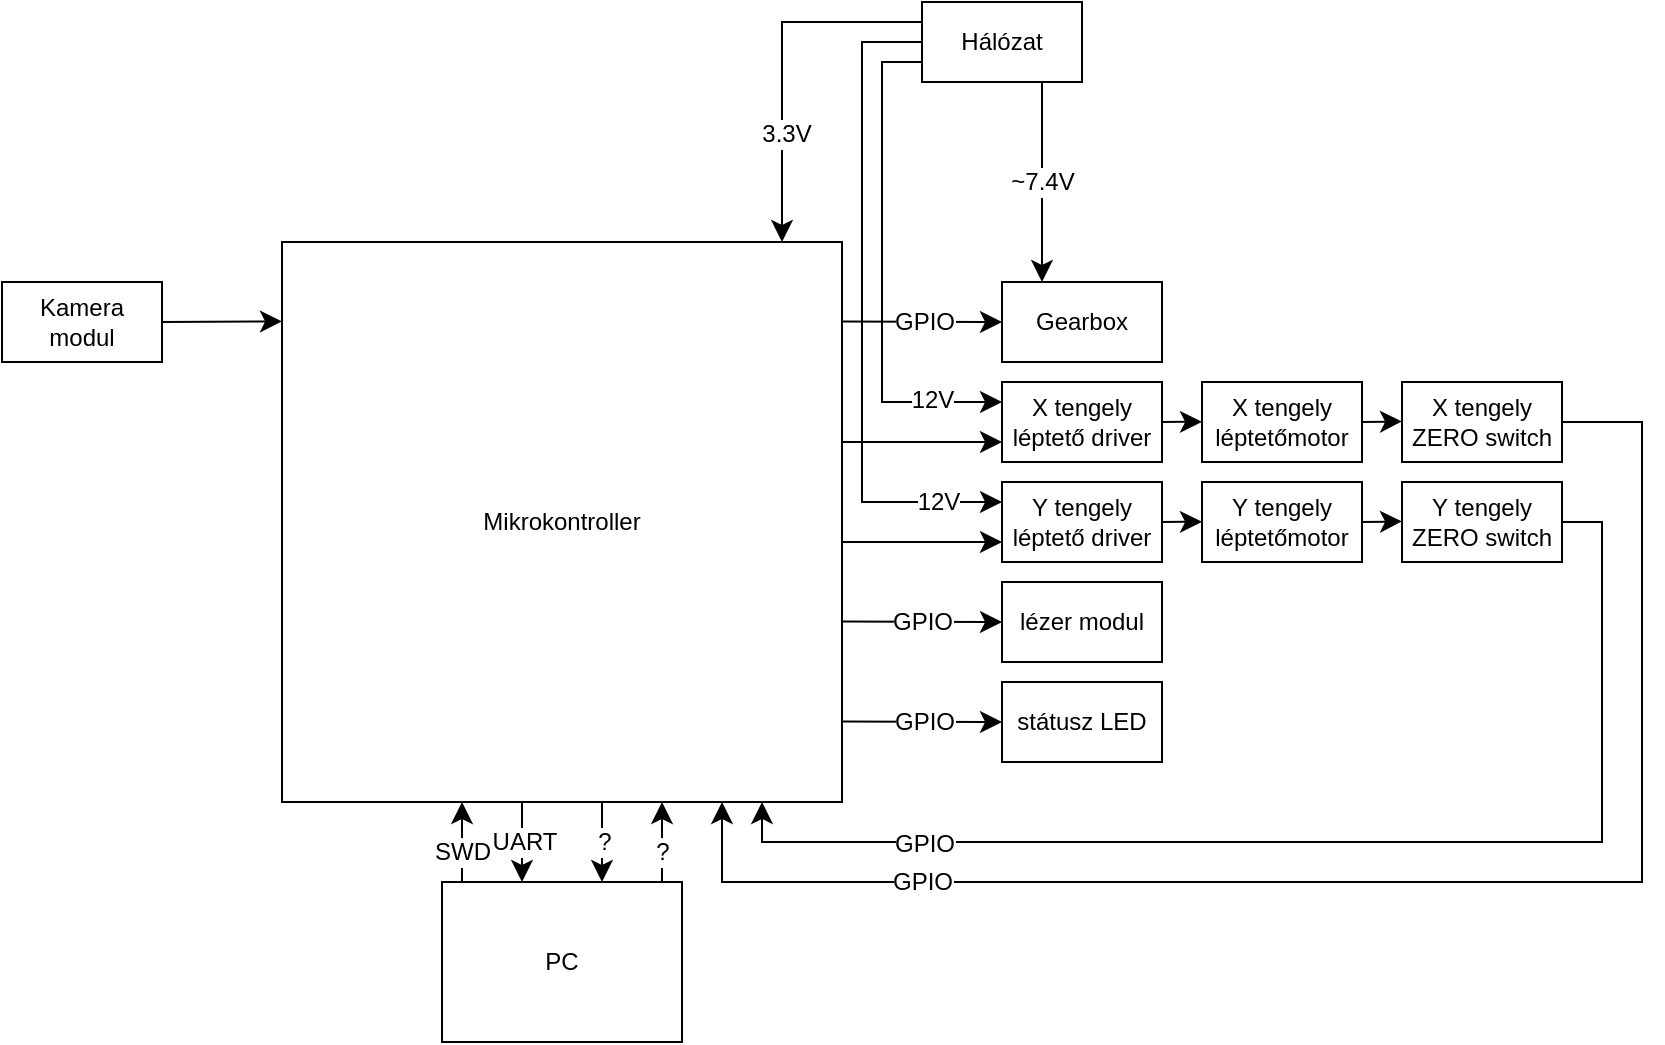 <mxfile version="24.2.1" type="device">
  <diagram name="1 oldal" id="2jW0gN1ypWtgPTo5McSA">
    <mxGraphModel dx="2954" dy="1156" grid="1" gridSize="10" guides="1" tooltips="1" connect="1" arrows="1" fold="1" page="1" pageScale="1" pageWidth="850" pageHeight="550" math="0" shadow="0">
      <root>
        <mxCell id="0" />
        <mxCell id="1" parent="0" />
        <mxCell id="2nWe9rFN-lTKXM6QB6ID-2" value="Mikrokontroller" style="rounded=0;whiteSpace=wrap;html=1;" parent="1" vertex="1">
          <mxGeometry x="140" y="120" width="280" height="280" as="geometry" />
        </mxCell>
        <mxCell id="2nWe9rFN-lTKXM6QB6ID-4" value="X tengely léptetőmotor" style="rounded=0;whiteSpace=wrap;html=1;" parent="1" vertex="1">
          <mxGeometry x="600" y="190" width="80" height="40" as="geometry" />
        </mxCell>
        <mxCell id="2nWe9rFN-lTKXM6QB6ID-5" value="Y&amp;nbsp;tengely léptetőmotor" style="rounded=0;whiteSpace=wrap;html=1;" parent="1" vertex="1">
          <mxGeometry x="600" y="240" width="80" height="40" as="geometry" />
        </mxCell>
        <mxCell id="2nWe9rFN-lTKXM6QB6ID-6" value="Kamera modul" style="rounded=0;whiteSpace=wrap;html=1;" parent="1" vertex="1">
          <mxGeometry y="140" width="80" height="40" as="geometry" />
        </mxCell>
        <mxCell id="2nWe9rFN-lTKXM6QB6ID-7" value="lézer modul" style="rounded=0;whiteSpace=wrap;html=1;" parent="1" vertex="1">
          <mxGeometry x="500" y="290" width="80" height="40" as="geometry" />
        </mxCell>
        <mxCell id="2nWe9rFN-lTKXM6QB6ID-10" value="státusz LED" style="rounded=0;whiteSpace=wrap;html=1;" parent="1" vertex="1">
          <mxGeometry x="500" y="340" width="80" height="40" as="geometry" />
        </mxCell>
        <mxCell id="2nWe9rFN-lTKXM6QB6ID-12" value="Gearbox" style="rounded=0;whiteSpace=wrap;html=1;" parent="1" vertex="1">
          <mxGeometry x="500" y="140" width="80" height="40" as="geometry" />
        </mxCell>
        <mxCell id="raoc9Awid6QkaCW7WIx8-2" value="PC" style="rounded=0;whiteSpace=wrap;html=1;" parent="1" vertex="1">
          <mxGeometry x="220" y="440" width="120" height="80" as="geometry" />
        </mxCell>
        <mxCell id="raoc9Awid6QkaCW7WIx8-5" value="" style="endArrow=classic;html=1;rounded=0;fontSize=12;startSize=8;endSize=8;exitX=1;exitY=0.5;exitDx=0;exitDy=0;" parent="1" source="2nWe9rFN-lTKXM6QB6ID-6" edge="1">
          <mxGeometry width="50" height="50" relative="1" as="geometry">
            <mxPoint x="100" y="159.71" as="sourcePoint" />
            <mxPoint x="140" y="159.71" as="targetPoint" />
          </mxGeometry>
        </mxCell>
        <mxCell id="raoc9Awid6QkaCW7WIx8-8" value="" style="endArrow=classic;html=1;rounded=0;fontSize=12;startSize=8;endSize=8;" parent="1" edge="1">
          <mxGeometry width="50" height="50" relative="1" as="geometry">
            <mxPoint x="230" y="440" as="sourcePoint" />
            <mxPoint x="230" y="400" as="targetPoint" />
          </mxGeometry>
        </mxCell>
        <mxCell id="raoc9Awid6QkaCW7WIx8-49" value="SWD" style="edgeLabel;html=1;align=center;verticalAlign=middle;resizable=0;points=[];fontSize=12;" parent="raoc9Awid6QkaCW7WIx8-8" vertex="1" connectable="0">
          <mxGeometry x="-0.183" relative="1" as="geometry">
            <mxPoint y="1" as="offset" />
          </mxGeometry>
        </mxCell>
        <mxCell id="raoc9Awid6QkaCW7WIx8-9" value="" style="endArrow=classic;html=1;rounded=0;fontSize=12;startSize=8;endSize=8;" parent="1" edge="1">
          <mxGeometry width="50" height="50" relative="1" as="geometry">
            <mxPoint x="260" y="400" as="sourcePoint" />
            <mxPoint x="260" y="440" as="targetPoint" />
          </mxGeometry>
        </mxCell>
        <mxCell id="raoc9Awid6QkaCW7WIx8-48" value="UART" style="edgeLabel;html=1;align=center;verticalAlign=middle;resizable=0;points=[];fontSize=12;" parent="raoc9Awid6QkaCW7WIx8-9" vertex="1" connectable="0">
          <mxGeometry x="-0.017" y="1" relative="1" as="geometry">
            <mxPoint as="offset" />
          </mxGeometry>
        </mxCell>
        <mxCell id="raoc9Awid6QkaCW7WIx8-13" value="" style="endArrow=classic;html=1;rounded=0;fontSize=12;startSize=8;endSize=8;entryX=0;entryY=0.5;entryDx=0;entryDy=0;" parent="1" target="2nWe9rFN-lTKXM6QB6ID-12" edge="1">
          <mxGeometry width="50" height="50" relative="1" as="geometry">
            <mxPoint x="420" y="159.71" as="sourcePoint" />
            <mxPoint x="460" y="159.71" as="targetPoint" />
          </mxGeometry>
        </mxCell>
        <mxCell id="raoc9Awid6QkaCW7WIx8-53" value="GPIO" style="edgeLabel;html=1;align=center;verticalAlign=middle;resizable=0;points=[];fontSize=12;" parent="raoc9Awid6QkaCW7WIx8-13" vertex="1" connectable="0">
          <mxGeometry x="0.185" y="-1" relative="1" as="geometry">
            <mxPoint x="-7" y="-1" as="offset" />
          </mxGeometry>
        </mxCell>
        <mxCell id="raoc9Awid6QkaCW7WIx8-14" value="" style="endArrow=classic;html=1;rounded=0;fontSize=12;startSize=8;endSize=8;" parent="1" edge="1">
          <mxGeometry width="50" height="50" relative="1" as="geometry">
            <mxPoint x="580" y="210" as="sourcePoint" />
            <mxPoint x="600" y="209.87" as="targetPoint" />
          </mxGeometry>
        </mxCell>
        <mxCell id="raoc9Awid6QkaCW7WIx8-15" value="" style="endArrow=classic;html=1;rounded=0;fontSize=12;startSize=8;endSize=8;" parent="1" edge="1">
          <mxGeometry width="50" height="50" relative="1" as="geometry">
            <mxPoint x="580" y="260" as="sourcePoint" />
            <mxPoint x="600" y="259.87" as="targetPoint" />
          </mxGeometry>
        </mxCell>
        <mxCell id="raoc9Awid6QkaCW7WIx8-16" value="" style="endArrow=classic;html=1;rounded=0;fontSize=12;startSize=8;endSize=8;entryX=0;entryY=0.5;entryDx=0;entryDy=0;" parent="1" target="2nWe9rFN-lTKXM6QB6ID-7" edge="1">
          <mxGeometry width="50" height="50" relative="1" as="geometry">
            <mxPoint x="420" y="309.71" as="sourcePoint" />
            <mxPoint x="460" y="309.71" as="targetPoint" />
          </mxGeometry>
        </mxCell>
        <mxCell id="raoc9Awid6QkaCW7WIx8-54" value="GPIO" style="edgeLabel;html=1;align=center;verticalAlign=middle;resizable=0;points=[];fontSize=12;" parent="raoc9Awid6QkaCW7WIx8-16" vertex="1" connectable="0">
          <mxGeometry x="-0.055" y="-2" relative="1" as="geometry">
            <mxPoint x="2" y="-2" as="offset" />
          </mxGeometry>
        </mxCell>
        <mxCell id="raoc9Awid6QkaCW7WIx8-17" value="" style="endArrow=classic;html=1;rounded=0;fontSize=12;startSize=8;endSize=8;entryX=0;entryY=0.5;entryDx=0;entryDy=0;" parent="1" target="2nWe9rFN-lTKXM6QB6ID-10" edge="1">
          <mxGeometry width="50" height="50" relative="1" as="geometry">
            <mxPoint x="420" y="359.71" as="sourcePoint" />
            <mxPoint x="460" y="359.71" as="targetPoint" />
          </mxGeometry>
        </mxCell>
        <mxCell id="raoc9Awid6QkaCW7WIx8-55" value="GPIO" style="edgeLabel;html=1;align=center;verticalAlign=middle;resizable=0;points=[];fontSize=12;" parent="raoc9Awid6QkaCW7WIx8-17" vertex="1" connectable="0">
          <mxGeometry x="0.085" y="-3" relative="1" as="geometry">
            <mxPoint x="-3" y="-3" as="offset" />
          </mxGeometry>
        </mxCell>
        <mxCell id="raoc9Awid6QkaCW7WIx8-19" value="X tengely ZERO switch" style="rounded=0;whiteSpace=wrap;html=1;" parent="1" vertex="1">
          <mxGeometry x="700" y="190" width="80" height="40" as="geometry" />
        </mxCell>
        <mxCell id="raoc9Awid6QkaCW7WIx8-20" value="Y&amp;nbsp;tengely ZERO switch" style="rounded=0;whiteSpace=wrap;html=1;" parent="1" vertex="1">
          <mxGeometry x="700" y="240" width="80" height="40" as="geometry" />
        </mxCell>
        <mxCell id="raoc9Awid6QkaCW7WIx8-21" value="" style="endArrow=classic;html=1;rounded=0;fontSize=12;startSize=8;endSize=8;exitX=1;exitY=0.5;exitDx=0;exitDy=0;" parent="1" edge="1">
          <mxGeometry width="50" height="50" relative="1" as="geometry">
            <mxPoint x="780" y="210" as="sourcePoint" />
            <mxPoint x="360" y="400" as="targetPoint" />
            <Array as="points">
              <mxPoint x="820" y="210" />
              <mxPoint x="820" y="440" />
              <mxPoint x="360" y="440" />
            </Array>
          </mxGeometry>
        </mxCell>
        <mxCell id="raoc9Awid6QkaCW7WIx8-57" value="GPIO" style="edgeLabel;html=1;align=center;verticalAlign=middle;resizable=0;points=[];fontSize=12;" parent="raoc9Awid6QkaCW7WIx8-21" vertex="1" connectable="0">
          <mxGeometry x="0.634" y="1" relative="1" as="geometry">
            <mxPoint x="-1" y="-1" as="offset" />
          </mxGeometry>
        </mxCell>
        <mxCell id="raoc9Awid6QkaCW7WIx8-22" value="" style="endArrow=classic;html=1;rounded=0;fontSize=12;startSize=8;endSize=8;" parent="1" edge="1">
          <mxGeometry width="50" height="50" relative="1" as="geometry">
            <mxPoint x="680" y="260" as="sourcePoint" />
            <mxPoint x="700" y="259.71" as="targetPoint" />
          </mxGeometry>
        </mxCell>
        <mxCell id="raoc9Awid6QkaCW7WIx8-24" value="" style="endArrow=classic;html=1;rounded=0;fontSize=12;startSize=8;endSize=8;exitX=1;exitY=0.5;exitDx=0;exitDy=0;" parent="1" source="raoc9Awid6QkaCW7WIx8-20" edge="1">
          <mxGeometry width="50" height="50" relative="1" as="geometry">
            <mxPoint x="670" y="260" as="sourcePoint" />
            <mxPoint x="380" y="400" as="targetPoint" />
            <Array as="points">
              <mxPoint x="800" y="260" />
              <mxPoint x="800" y="420" />
              <mxPoint x="380" y="420" />
            </Array>
          </mxGeometry>
        </mxCell>
        <mxCell id="raoc9Awid6QkaCW7WIx8-56" value="GPIO" style="edgeLabel;html=1;align=center;verticalAlign=middle;resizable=0;points=[];fontSize=12;" parent="raoc9Awid6QkaCW7WIx8-24" vertex="1" connectable="0">
          <mxGeometry x="0.679" y="1" relative="1" as="geometry">
            <mxPoint x="1" as="offset" />
          </mxGeometry>
        </mxCell>
        <mxCell id="raoc9Awid6QkaCW7WIx8-26" value="" style="endArrow=classic;html=1;rounded=0;fontSize=12;startSize=8;endSize=8;" parent="1" edge="1">
          <mxGeometry width="50" height="50" relative="1" as="geometry">
            <mxPoint x="680" y="210" as="sourcePoint" />
            <mxPoint x="700" y="209.72" as="targetPoint" />
          </mxGeometry>
        </mxCell>
        <mxCell id="raoc9Awid6QkaCW7WIx8-29" value="X tengely léptető driver" style="rounded=0;whiteSpace=wrap;html=1;" parent="1" vertex="1">
          <mxGeometry x="500" y="190" width="80" height="40" as="geometry" />
        </mxCell>
        <mxCell id="raoc9Awid6QkaCW7WIx8-30" value="Y&amp;nbsp;tengely léptető driver" style="rounded=0;whiteSpace=wrap;html=1;" parent="1" vertex="1">
          <mxGeometry x="500" y="240" width="80" height="40" as="geometry" />
        </mxCell>
        <mxCell id="raoc9Awid6QkaCW7WIx8-31" value="" style="endArrow=classic;html=1;rounded=0;fontSize=12;startSize=8;endSize=8;" parent="1" edge="1">
          <mxGeometry width="50" height="50" relative="1" as="geometry">
            <mxPoint x="420" y="220" as="sourcePoint" />
            <mxPoint x="500" y="220" as="targetPoint" />
          </mxGeometry>
        </mxCell>
        <mxCell id="raoc9Awid6QkaCW7WIx8-32" value="" style="endArrow=classic;html=1;rounded=0;fontSize=12;startSize=8;endSize=8;entryX=0;entryY=0.75;entryDx=0;entryDy=0;" parent="1" target="raoc9Awid6QkaCW7WIx8-30" edge="1">
          <mxGeometry width="50" height="50" relative="1" as="geometry">
            <mxPoint x="420" y="270.0" as="sourcePoint" />
            <mxPoint x="460" y="270.0" as="targetPoint" />
          </mxGeometry>
        </mxCell>
        <mxCell id="raoc9Awid6QkaCW7WIx8-33" value="Hálózat" style="rounded=0;whiteSpace=wrap;html=1;" parent="1" vertex="1">
          <mxGeometry x="460" width="80" height="40" as="geometry" />
        </mxCell>
        <mxCell id="raoc9Awid6QkaCW7WIx8-36" value="" style="endArrow=classic;html=1;rounded=0;fontSize=12;startSize=8;endSize=8;entryX=0.25;entryY=0;entryDx=0;entryDy=0;exitX=0.75;exitY=1;exitDx=0;exitDy=0;" parent="1" source="raoc9Awid6QkaCW7WIx8-33" target="2nWe9rFN-lTKXM6QB6ID-12" edge="1">
          <mxGeometry width="50" height="50" relative="1" as="geometry">
            <mxPoint x="500" y="50" as="sourcePoint" />
            <mxPoint x="540" y="50" as="targetPoint" />
          </mxGeometry>
        </mxCell>
        <mxCell id="raoc9Awid6QkaCW7WIx8-41" value="~7.4V" style="edgeLabel;html=1;align=center;verticalAlign=middle;resizable=0;points=[];fontSize=12;" parent="raoc9Awid6QkaCW7WIx8-36" vertex="1" connectable="0">
          <mxGeometry x="0.223" y="2" relative="1" as="geometry">
            <mxPoint x="-2" y="-11" as="offset" />
          </mxGeometry>
        </mxCell>
        <mxCell id="raoc9Awid6QkaCW7WIx8-42" value="" style="endArrow=classic;html=1;rounded=0;fontSize=12;startSize=8;endSize=8;exitX=0;exitY=0.5;exitDx=0;exitDy=0;" parent="1" edge="1">
          <mxGeometry width="50" height="50" relative="1" as="geometry">
            <mxPoint x="460" y="10" as="sourcePoint" />
            <mxPoint x="390" y="120" as="targetPoint" />
            <Array as="points">
              <mxPoint x="390" y="10" />
            </Array>
          </mxGeometry>
        </mxCell>
        <mxCell id="raoc9Awid6QkaCW7WIx8-43" value="3.3V" style="edgeLabel;html=1;align=center;verticalAlign=middle;resizable=0;points=[];fontSize=12;" parent="raoc9Awid6QkaCW7WIx8-42" vertex="1" connectable="0">
          <mxGeometry x="0.223" y="2" relative="1" as="geometry">
            <mxPoint y="16" as="offset" />
          </mxGeometry>
        </mxCell>
        <mxCell id="raoc9Awid6QkaCW7WIx8-44" value="" style="endArrow=classic;html=1;rounded=0;fontSize=12;startSize=8;endSize=8;exitX=0;exitY=0.75;exitDx=0;exitDy=0;" parent="1" source="raoc9Awid6QkaCW7WIx8-33" edge="1">
          <mxGeometry width="50" height="50" relative="1" as="geometry">
            <mxPoint x="440" y="30" as="sourcePoint" />
            <mxPoint x="500" y="200" as="targetPoint" />
            <Array as="points">
              <mxPoint x="440" y="30" />
              <mxPoint x="440" y="200" />
            </Array>
          </mxGeometry>
        </mxCell>
        <mxCell id="raoc9Awid6QkaCW7WIx8-46" value="12V" style="edgeLabel;html=1;align=center;verticalAlign=middle;resizable=0;points=[];fontSize=12;" parent="raoc9Awid6QkaCW7WIx8-44" vertex="1" connectable="0">
          <mxGeometry x="0.718" y="1" relative="1" as="geometry">
            <mxPoint as="offset" />
          </mxGeometry>
        </mxCell>
        <mxCell id="raoc9Awid6QkaCW7WIx8-45" value="" style="endArrow=classic;html=1;rounded=0;fontSize=12;startSize=8;endSize=8;exitX=0;exitY=0.5;exitDx=0;exitDy=0;entryX=0;entryY=0.25;entryDx=0;entryDy=0;" parent="1" target="raoc9Awid6QkaCW7WIx8-30" edge="1">
          <mxGeometry width="50" height="50" relative="1" as="geometry">
            <mxPoint x="460" y="20" as="sourcePoint" />
            <mxPoint x="490" y="190" as="targetPoint" />
            <Array as="points">
              <mxPoint x="430" y="20" />
              <mxPoint x="430" y="250" />
              <mxPoint x="460" y="250" />
            </Array>
          </mxGeometry>
        </mxCell>
        <mxCell id="raoc9Awid6QkaCW7WIx8-47" value="12V" style="edgeLabel;html=1;align=center;verticalAlign=middle;resizable=0;points=[];fontSize=12;" parent="raoc9Awid6QkaCW7WIx8-45" vertex="1" connectable="0">
          <mxGeometry x="0.806" relative="1" as="geometry">
            <mxPoint as="offset" />
          </mxGeometry>
        </mxCell>
        <mxCell id="raoc9Awid6QkaCW7WIx8-50" value="" style="endArrow=classic;html=1;rounded=0;fontSize=12;startSize=8;endSize=8;" parent="1" edge="1">
          <mxGeometry width="50" height="50" relative="1" as="geometry">
            <mxPoint x="300" y="400" as="sourcePoint" />
            <mxPoint x="300" y="440" as="targetPoint" />
          </mxGeometry>
        </mxCell>
        <mxCell id="raoc9Awid6QkaCW7WIx8-51" value="?" style="edgeLabel;html=1;align=center;verticalAlign=middle;resizable=0;points=[];fontSize=12;" parent="raoc9Awid6QkaCW7WIx8-50" vertex="1" connectable="0">
          <mxGeometry x="-0.017" y="1" relative="1" as="geometry">
            <mxPoint as="offset" />
          </mxGeometry>
        </mxCell>
        <mxCell id="raoc9Awid6QkaCW7WIx8-58" value="" style="endArrow=classic;html=1;rounded=0;fontSize=12;startSize=8;endSize=8;" parent="1" edge="1">
          <mxGeometry width="50" height="50" relative="1" as="geometry">
            <mxPoint x="330" y="440" as="sourcePoint" />
            <mxPoint x="330" y="400" as="targetPoint" />
          </mxGeometry>
        </mxCell>
        <mxCell id="raoc9Awid6QkaCW7WIx8-59" value="?" style="edgeLabel;html=1;align=center;verticalAlign=middle;resizable=0;points=[];fontSize=12;" parent="raoc9Awid6QkaCW7WIx8-58" vertex="1" connectable="0">
          <mxGeometry x="-0.183" relative="1" as="geometry">
            <mxPoint y="1" as="offset" />
          </mxGeometry>
        </mxCell>
      </root>
    </mxGraphModel>
  </diagram>
</mxfile>
